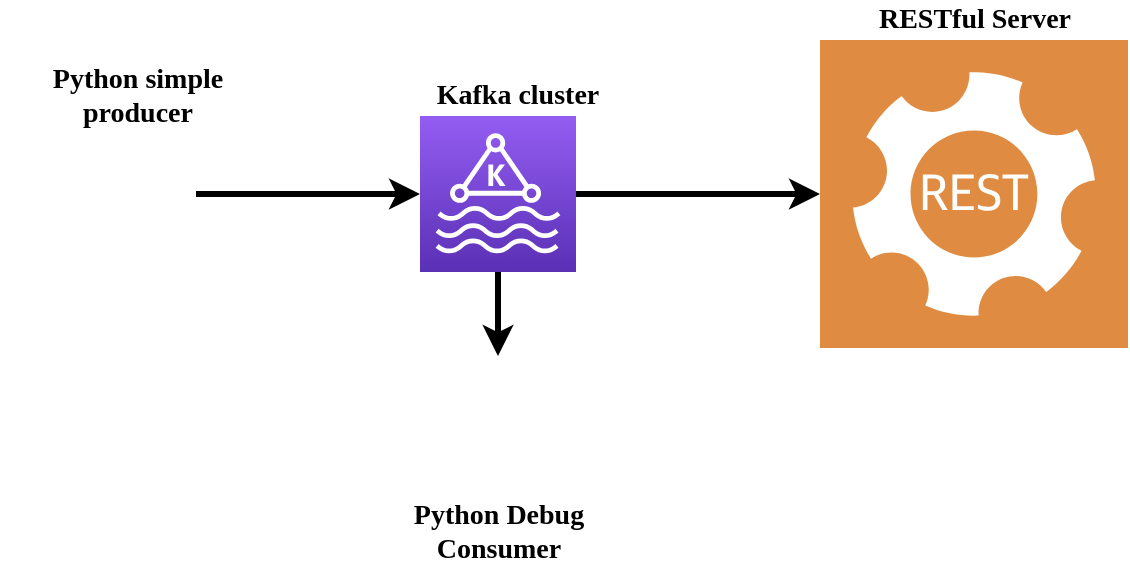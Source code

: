 <mxfile version="14.6.13" type="device"><diagram id="CjZ40bne6h2gYb4obZ9K" name="Page-1"><mxGraphModel dx="1422" dy="773" grid="1" gridSize="10" guides="1" tooltips="1" connect="1" arrows="1" fold="1" page="1" pageScale="1" pageWidth="827" pageHeight="1169" math="0" shadow="0"><root><mxCell id="0"/><mxCell id="1" parent="0"/><mxCell id="oheEQA4DZPTdzH45PolB-8" style="edgeStyle=orthogonalEdgeStyle;rounded=0;orthogonalLoop=1;jettySize=auto;html=1;strokeWidth=3;" edge="1" parent="1" source="oheEQA4DZPTdzH45PolB-1" target="oheEQA4DZPTdzH45PolB-3"><mxGeometry relative="1" as="geometry"/></mxCell><mxCell id="oheEQA4DZPTdzH45PolB-1" value="" style="shape=image;html=1;verticalAlign=top;verticalLabelPosition=bottom;labelBackgroundColor=#ffffff;imageAspect=0;aspect=fixed;image=https://cdn4.iconfinder.com/data/icons/logos-and-brands/512/267_Python_logo-128.png" vertex="1" parent="1"><mxGeometry x="120" y="120" width="78" height="78" as="geometry"/></mxCell><mxCell id="oheEQA4DZPTdzH45PolB-2" value="" style="shape=image;html=1;verticalAlign=top;verticalLabelPosition=bottom;labelBackgroundColor=#ffffff;imageAspect=0;aspect=fixed;image=https://cdn0.iconfinder.com/data/icons/common-file-extensions-audio-documents/24/ext_csv-128.png" vertex="1" parent="1"><mxGeometry x="100" y="180" width="48" height="48" as="geometry"/></mxCell><mxCell id="oheEQA4DZPTdzH45PolB-3" value="" style="points=[[0,0,0],[0.25,0,0],[0.5,0,0],[0.75,0,0],[1,0,0],[0,1,0],[0.25,1,0],[0.5,1,0],[0.75,1,0],[1,1,0],[0,0.25,0],[0,0.5,0],[0,0.75,0],[1,0.25,0],[1,0.5,0],[1,0.75,0]];outlineConnect=0;fontColor=#232F3E;gradientColor=#945DF2;gradientDirection=north;fillColor=#5A30B5;strokeColor=#ffffff;dashed=0;verticalLabelPosition=bottom;verticalAlign=top;align=center;html=1;fontSize=12;fontStyle=0;aspect=fixed;shape=mxgraph.aws4.resourceIcon;resIcon=mxgraph.aws4.managed_streaming_for_kafka;" vertex="1" parent="1"><mxGeometry x="310" y="120" width="78" height="78" as="geometry"/></mxCell><mxCell id="oheEQA4DZPTdzH45PolB-10" style="edgeStyle=orthogonalEdgeStyle;rounded=0;orthogonalLoop=1;jettySize=auto;html=1;strokeWidth=3;startArrow=classic;startFill=1;endArrow=none;endFill=0;" edge="1" parent="1" source="oheEQA4DZPTdzH45PolB-5" target="oheEQA4DZPTdzH45PolB-3"><mxGeometry relative="1" as="geometry"/></mxCell><mxCell id="oheEQA4DZPTdzH45PolB-5" value="" style="pointerEvents=1;shadow=0;dashed=0;html=1;strokeColor=none;fillColor=#DF8C42;labelPosition=center;verticalLabelPosition=bottom;verticalAlign=top;align=center;outlineConnect=0;shape=mxgraph.veeam2.restful_api;" vertex="1" parent="1"><mxGeometry x="510" y="82" width="154" height="154" as="geometry"/></mxCell><mxCell id="oheEQA4DZPTdzH45PolB-4" value="" style="shape=image;html=1;verticalAlign=top;verticalLabelPosition=bottom;labelBackgroundColor=#ffffff;imageAspect=0;aspect=fixed;image=https://cdn4.iconfinder.com/data/icons/logos-brands-5/24/kotlin-128.png" vertex="1" parent="1"><mxGeometry x="602" y="172" width="62" height="62" as="geometry"/></mxCell><mxCell id="oheEQA4DZPTdzH45PolB-12" style="edgeStyle=orthogonalEdgeStyle;rounded=0;orthogonalLoop=1;jettySize=auto;html=1;entryX=0.5;entryY=1;entryDx=0;entryDy=0;entryPerimeter=0;strokeWidth=3;startArrow=classic;startFill=1;endArrow=none;endFill=0;" edge="1" parent="1" source="oheEQA4DZPTdzH45PolB-11" target="oheEQA4DZPTdzH45PolB-3"><mxGeometry relative="1" as="geometry"/></mxCell><mxCell id="oheEQA4DZPTdzH45PolB-11" value="" style="shape=image;html=1;verticalAlign=top;verticalLabelPosition=bottom;labelBackgroundColor=#ffffff;imageAspect=0;aspect=fixed;image=https://cdn4.iconfinder.com/data/icons/logos-and-brands/512/267_Python_logo-128.png" vertex="1" parent="1"><mxGeometry x="310" y="240" width="78" height="78" as="geometry"/></mxCell><mxCell id="oheEQA4DZPTdzH45PolB-13" value="Python Debug Consumer" style="text;html=1;strokeColor=none;fillColor=none;align=center;verticalAlign=middle;whiteSpace=wrap;rounded=0;fontFamily=Tahoma;fontStyle=1;fontSize=14;" vertex="1" parent="1"><mxGeometry x="278.5" y="318" width="141" height="20" as="geometry"/></mxCell><mxCell id="oheEQA4DZPTdzH45PolB-16" value="Python simple producer" style="text;html=1;strokeColor=none;fillColor=none;align=center;verticalAlign=middle;whiteSpace=wrap;rounded=0;fontFamily=Tahoma;fontStyle=1;fontSize=14;" vertex="1" parent="1"><mxGeometry x="119" y="100" width="100" height="20" as="geometry"/></mxCell><mxCell id="oheEQA4DZPTdzH45PolB-17" value="RESTful Server" style="text;html=1;strokeColor=none;fillColor=none;align=center;verticalAlign=middle;whiteSpace=wrap;rounded=0;fontFamily=Tahoma;fontStyle=1;fontSize=14;" vertex="1" parent="1"><mxGeometry x="525.5" y="62" width="123" height="20" as="geometry"/></mxCell><mxCell id="oheEQA4DZPTdzH45PolB-18" value="Kafka cluster" style="text;html=1;strokeColor=none;fillColor=none;align=center;verticalAlign=middle;whiteSpace=wrap;rounded=0;fontFamily=Tahoma;fontStyle=1;fontSize=14;" vertex="1" parent="1"><mxGeometry x="309" y="100" width="100" height="20" as="geometry"/></mxCell></root></mxGraphModel></diagram></mxfile>